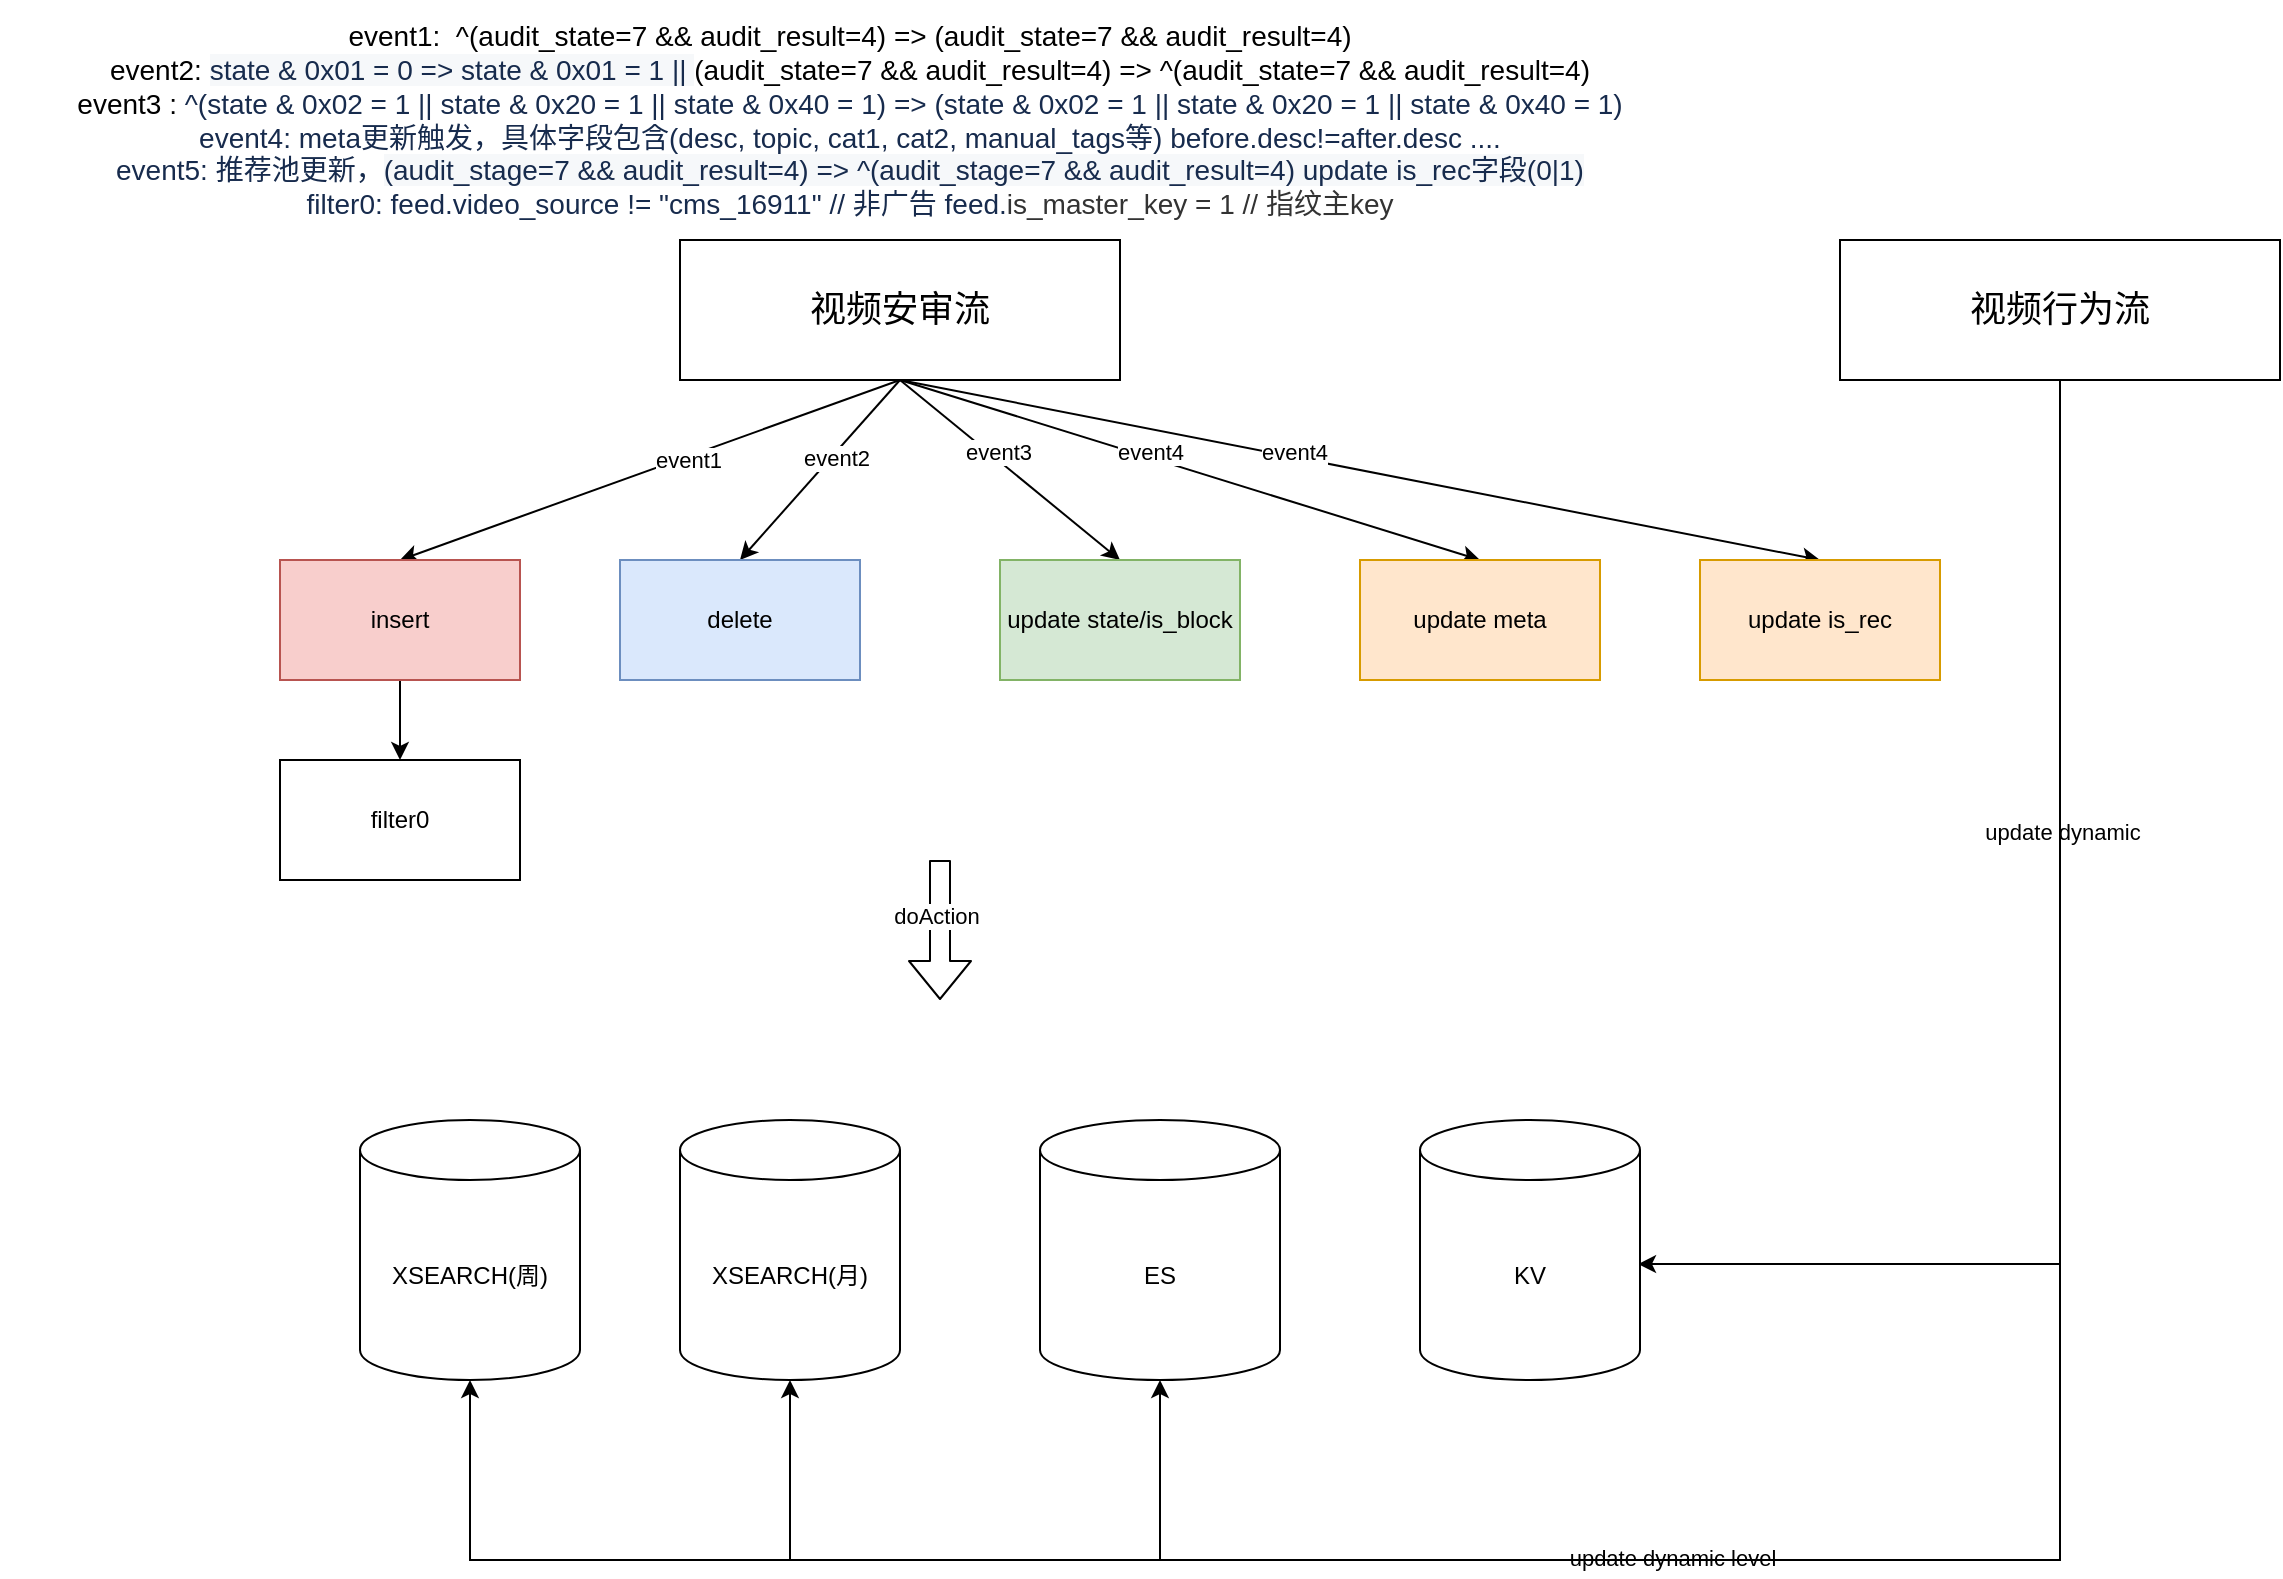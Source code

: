 <mxfile version="14.1.3" type="github">
  <diagram id="_KGdLCxIYCKf-Vqc58f2" name="Page-1">
    <mxGraphModel dx="2084" dy="2012" grid="1" gridSize="10" guides="1" tooltips="1" connect="1" arrows="1" fold="1" page="1" pageScale="1" pageWidth="827" pageHeight="1169" math="0" shadow="0">
      <root>
        <mxCell id="0" />
        <mxCell id="1" parent="0" />
        <mxCell id="E1HCFxRwRJt3zf8EPV6W-1" value="&lt;font style=&quot;font-size: 18px&quot;&gt;视频安审流&lt;/font&gt;" style="rounded=0;whiteSpace=wrap;html=1;" parent="1" vertex="1">
          <mxGeometry x="80" y="110" width="220" height="70" as="geometry" />
        </mxCell>
        <mxCell id="E1HCFxRwRJt3zf8EPV6W-45" value="" style="edgeStyle=orthogonalEdgeStyle;rounded=0;orthogonalLoop=1;jettySize=auto;html=1;entryX=0.991;entryY=0.554;entryDx=0;entryDy=0;entryPerimeter=0;exitX=0.5;exitY=1;exitDx=0;exitDy=0;" parent="1" source="E1HCFxRwRJt3zf8EPV6W-2" target="E1HCFxRwRJt3zf8EPV6W-14" edge="1">
          <mxGeometry relative="1" as="geometry">
            <mxPoint x="767" y="640" as="targetPoint" />
            <Array as="points">
              <mxPoint x="770" y="622" />
            </Array>
          </mxGeometry>
        </mxCell>
        <mxCell id="E1HCFxRwRJt3zf8EPV6W-46" value="update dynamic" style="edgeLabel;html=1;align=center;verticalAlign=middle;resizable=0;points=[];" parent="E1HCFxRwRJt3zf8EPV6W-45" vertex="1" connectable="0">
          <mxGeometry x="-0.309" y="1" relative="1" as="geometry">
            <mxPoint as="offset" />
          </mxGeometry>
        </mxCell>
        <mxCell id="E1HCFxRwRJt3zf8EPV6W-2" value="&lt;font style=&quot;font-size: 18px&quot;&gt;视频行为流&lt;/font&gt;" style="rounded=0;whiteSpace=wrap;html=1;" parent="1" vertex="1">
          <mxGeometry x="660" y="110" width="220" height="70" as="geometry" />
        </mxCell>
        <mxCell id="E1HCFxRwRJt3zf8EPV6W-3" value="" style="endArrow=classic;html=1;exitX=0.5;exitY=1;exitDx=0;exitDy=0;entryX=0.5;entryY=0;entryDx=0;entryDy=0;" parent="1" source="E1HCFxRwRJt3zf8EPV6W-1" target="E1HCFxRwRJt3zf8EPV6W-15" edge="1">
          <mxGeometry width="50" height="50" relative="1" as="geometry">
            <mxPoint x="390" y="450" as="sourcePoint" />
            <mxPoint y="330" as="targetPoint" />
          </mxGeometry>
        </mxCell>
        <mxCell id="E1HCFxRwRJt3zf8EPV6W-4" value="event1" style="edgeLabel;html=1;align=center;verticalAlign=middle;resizable=0;points=[];" parent="E1HCFxRwRJt3zf8EPV6W-3" vertex="1" connectable="0">
          <mxGeometry x="-0.145" y="2" relative="1" as="geometry">
            <mxPoint y="-1" as="offset" />
          </mxGeometry>
        </mxCell>
        <mxCell id="E1HCFxRwRJt3zf8EPV6W-5" value="" style="endArrow=classic;html=1;exitX=0.5;exitY=1;exitDx=0;exitDy=0;entryX=0.5;entryY=0;entryDx=0;entryDy=0;" parent="1" source="E1HCFxRwRJt3zf8EPV6W-1" target="E1HCFxRwRJt3zf8EPV6W-24" edge="1">
          <mxGeometry width="50" height="50" relative="1" as="geometry">
            <mxPoint x="160" y="260" as="sourcePoint" />
            <mxPoint x="110" y="330" as="targetPoint" />
          </mxGeometry>
        </mxCell>
        <mxCell id="E1HCFxRwRJt3zf8EPV6W-6" value="event2" style="edgeLabel;html=1;align=center;verticalAlign=middle;resizable=0;points=[];" parent="E1HCFxRwRJt3zf8EPV6W-5" vertex="1" connectable="0">
          <mxGeometry x="-0.145" y="2" relative="1" as="geometry">
            <mxPoint y="-1" as="offset" />
          </mxGeometry>
        </mxCell>
        <mxCell id="E1HCFxRwRJt3zf8EPV6W-7" value="" style="endArrow=classic;html=1;exitX=0.5;exitY=1;exitDx=0;exitDy=0;entryX=0.5;entryY=0;entryDx=0;entryDy=0;" parent="1" source="E1HCFxRwRJt3zf8EPV6W-1" target="E1HCFxRwRJt3zf8EPV6W-33" edge="1">
          <mxGeometry width="50" height="50" relative="1" as="geometry">
            <mxPoint x="160" y="260" as="sourcePoint" />
            <mxPoint x="230" y="330" as="targetPoint" />
          </mxGeometry>
        </mxCell>
        <mxCell id="E1HCFxRwRJt3zf8EPV6W-8" value="event3" style="edgeLabel;html=1;align=center;verticalAlign=middle;resizable=0;points=[];" parent="E1HCFxRwRJt3zf8EPV6W-7" vertex="1" connectable="0">
          <mxGeometry x="-0.145" y="2" relative="1" as="geometry">
            <mxPoint y="-1" as="offset" />
          </mxGeometry>
        </mxCell>
        <mxCell id="E1HCFxRwRJt3zf8EPV6W-9" value="" style="endArrow=classic;html=1;exitX=0.5;exitY=1;exitDx=0;exitDy=0;entryX=0.5;entryY=0;entryDx=0;entryDy=0;" parent="1" source="E1HCFxRwRJt3zf8EPV6W-1" target="E1HCFxRwRJt3zf8EPV6W-36" edge="1">
          <mxGeometry width="50" height="50" relative="1" as="geometry">
            <mxPoint x="160" y="260" as="sourcePoint" />
            <mxPoint x="560" y="320" as="targetPoint" />
          </mxGeometry>
        </mxCell>
        <mxCell id="E1HCFxRwRJt3zf8EPV6W-10" value="event4" style="edgeLabel;html=1;align=center;verticalAlign=middle;resizable=0;points=[];" parent="E1HCFxRwRJt3zf8EPV6W-9" vertex="1" connectable="0">
          <mxGeometry x="-0.145" y="2" relative="1" as="geometry">
            <mxPoint y="-1" as="offset" />
          </mxGeometry>
        </mxCell>
        <mxCell id="E1HCFxRwRJt3zf8EPV6W-11" value="&lt;font style=&quot;font-size: 14px&quot;&gt;event1:&amp;nbsp; ^(audit_state=7 &amp;amp;&amp;amp; audit_result=4) =&amp;gt; (audit_state=7 &amp;amp;&amp;amp; audit_result=4)&lt;br&gt;event2:&amp;nbsp;&lt;span style=&quot;color: rgb(23 , 43 , 77) ; text-align: left ; background-color: rgb(246 , 248 , 250)&quot;&gt;state &amp;amp; 0x01 = 0 =&amp;gt; state &amp;amp; 0x01 = 1 ||&amp;nbsp;&lt;/span&gt;(audit_state=7 &amp;amp;&amp;amp; audit_result=4) =&amp;gt; ^(audit_state=7 &amp;amp;&amp;amp; audit_result=4)&lt;br&gt;event3 :&amp;nbsp;&lt;span style=&quot;background-color: rgb(255 , 255 , 255) ; color: rgb(23 , 43 , 77) ; font-family: , , &amp;#34;segoe ui&amp;#34; , &amp;#34;roboto&amp;#34; , &amp;#34;oxygen&amp;#34; , &amp;#34;ubuntu&amp;#34; , &amp;#34;fira sans&amp;#34; , &amp;#34;droid sans&amp;#34; , &amp;#34;helvetica neue&amp;#34; , sans-serif ; text-align: left&quot;&gt;^(state &amp;amp; 0x02 = 1 || state &amp;amp; 0x20 = 1 || state &amp;amp; 0x40 = 1) =&amp;gt;&amp;nbsp;&lt;/span&gt;&lt;span style=&quot;background-color: rgb(255 , 255 , 255) ; color: rgb(23 , 43 , 77) ; font-family: , , &amp;#34;segoe ui&amp;#34; , &amp;#34;roboto&amp;#34; , &amp;#34;oxygen&amp;#34; , &amp;#34;ubuntu&amp;#34; , &amp;#34;fira sans&amp;#34; , &amp;#34;droid sans&amp;#34; , &amp;#34;helvetica neue&amp;#34; , sans-serif ; text-align: left&quot;&gt;(state &amp;amp; 0x02 = 1 || state &amp;amp; 0x20 = 1 || state &amp;amp; 0x40 = 1)&lt;br&gt;&lt;/span&gt;&lt;span style=&quot;background-color: rgb(255 , 255 , 255) ; color: rgb(23 , 43 , 77) ; font-family: , , &amp;#34;segoe ui&amp;#34; , &amp;#34;roboto&amp;#34; , &amp;#34;oxygen&amp;#34; , &amp;#34;ubuntu&amp;#34; , &amp;#34;fira sans&amp;#34; , &amp;#34;droid sans&amp;#34; , &amp;#34;helvetica neue&amp;#34; , sans-serif ; text-align: left&quot;&gt;event4: meta更新触发，具体字段包含(&lt;/span&gt;&lt;span style=&quot;color: rgb(23 , 43 , 77) ; font-family: , , &amp;#34;segoe ui&amp;#34; , &amp;#34;roboto&amp;#34; , &amp;#34;oxygen&amp;#34; , &amp;#34;ubuntu&amp;#34; , &amp;#34;fira sans&amp;#34; , &amp;#34;droid sans&amp;#34; , &amp;#34;helvetica neue&amp;#34; , sans-serif ; background-color: rgb(255 , 255 , 255)&quot;&gt;desc, topic, cat1, cat2, manual_tags&lt;/span&gt;&lt;span style=&quot;background-color: rgb(255 , 255 , 255) ; color: rgb(23 , 43 , 77) ; font-family: , , &amp;#34;segoe ui&amp;#34; , &amp;#34;roboto&amp;#34; , &amp;#34;oxygen&amp;#34; , &amp;#34;ubuntu&amp;#34; , &amp;#34;fira sans&amp;#34; , &amp;#34;droid sans&amp;#34; , &amp;#34;helvetica neue&amp;#34; , sans-serif ; text-align: left&quot;&gt;等) before.desc!=after.desc ....&lt;br&gt;&lt;/span&gt;&lt;span style=&quot;background-color: rgb(255 , 255 , 255) ; color: rgb(23 , 43 , 77) ; text-align: left&quot;&gt;event5: 推荐池更新，&lt;/span&gt;&lt;span style=&quot;color: rgb(23 , 43 , 77) ; font-family: , , &amp;#34;segoe ui&amp;#34; , &amp;#34;roboto&amp;#34; , &amp;#34;oxygen&amp;#34; , &amp;#34;ubuntu&amp;#34; , &amp;#34;fira sans&amp;#34; , &amp;#34;droid sans&amp;#34; , &amp;#34;helvetica neue&amp;#34; , sans-serif ; text-align: left ; background-color: rgb(246 , 248 , 250)&quot;&gt;(audit_stage=7 &amp;amp;&amp;amp; audit_result=4) =&amp;gt; ^(audit_stage=7 &amp;amp;&amp;amp; audit_result=4) update is_rec字段(0|1)&lt;/span&gt;&lt;span style=&quot;background-color: rgb(255 , 255 , 255) ; color: rgb(23 , 43 , 77) ; font-family: , , &amp;#34;segoe ui&amp;#34; , &amp;#34;roboto&amp;#34; , &amp;#34;oxygen&amp;#34; , &amp;#34;ubuntu&amp;#34; , &amp;#34;fira sans&amp;#34; , &amp;#34;droid sans&amp;#34; , &amp;#34;helvetica neue&amp;#34; , sans-serif ; text-align: left&quot;&gt;&lt;br&gt;filter0:&amp;nbsp;&lt;/span&gt;&lt;span style=&quot;background-color: rgb(255 , 255 , 255) ; color: rgb(23 , 43 , 77) ; font-family: , , &amp;#34;segoe ui&amp;#34; , &amp;#34;roboto&amp;#34; , &amp;#34;oxygen&amp;#34; , &amp;#34;ubuntu&amp;#34; , &amp;#34;fira sans&amp;#34; , &amp;#34;droid sans&amp;#34; , &amp;#34;helvetica neue&amp;#34; , sans-serif ; text-align: left&quot;&gt;feed.video_source&amp;nbsp;!= &quot;cms_16911&quot;&amp;nbsp;// 非广告&amp;nbsp;&lt;/span&gt;&lt;span style=&quot;background-color: rgb(255 , 255 , 255) ; color: rgb(23 , 43 , 77) ; font-family: , , &amp;#34;segoe ui&amp;#34; , &amp;#34;roboto&amp;#34; , &amp;#34;oxygen&amp;#34; , &amp;#34;ubuntu&amp;#34; , &amp;#34;fira sans&amp;#34; , &amp;#34;droid sans&amp;#34; , &amp;#34;helvetica neue&amp;#34; , sans-serif ; text-align: left&quot;&gt;feed.&lt;/span&gt;&lt;span style=&quot;font-family: , , &amp;#34;segoe ui&amp;#34; , &amp;#34;roboto&amp;#34; , &amp;#34;oxygen&amp;#34; , &amp;#34;ubuntu&amp;#34; , &amp;#34;fira sans&amp;#34; , &amp;#34;droid sans&amp;#34; , &amp;#34;helvetica neue&amp;#34; , sans-serif ; text-align: left ; margin: 0px ; color: rgb(51 , 51 , 51)&quot;&gt;is_master_key = 1&amp;nbsp;// 指纹主key&lt;/span&gt;&lt;span style=&quot;background-color: rgb(255 , 255 , 255) ; color: rgb(23 , 43 , 77) ; font-family: , , &amp;#34;segoe ui&amp;#34; , &amp;#34;roboto&amp;#34; , &amp;#34;oxygen&amp;#34; , &amp;#34;ubuntu&amp;#34; , &amp;#34;fira sans&amp;#34; , &amp;#34;droid sans&amp;#34; , &amp;#34;helvetica neue&amp;#34; , sans-serif ; text-align: left&quot;&gt;&lt;br&gt;&lt;/span&gt;&lt;/font&gt;" style="text;html=1;strokeColor=none;fillColor=none;align=center;verticalAlign=middle;whiteSpace=wrap;rounded=0;" parent="1" vertex="1">
          <mxGeometry x="-260" y="-10" width="850" height="120" as="geometry" />
        </mxCell>
        <mxCell id="E1HCFxRwRJt3zf8EPV6W-12" value="XSEARCH(周)" style="shape=cylinder3;whiteSpace=wrap;html=1;boundedLbl=1;backgroundOutline=1;size=15;" parent="1" vertex="1">
          <mxGeometry x="-80" y="550" width="110" height="130" as="geometry" />
        </mxCell>
        <mxCell id="E1HCFxRwRJt3zf8EPV6W-13" value="ES" style="shape=cylinder3;whiteSpace=wrap;html=1;boundedLbl=1;backgroundOutline=1;size=15;" parent="1" vertex="1">
          <mxGeometry x="260" y="550" width="120" height="130" as="geometry" />
        </mxCell>
        <mxCell id="E1HCFxRwRJt3zf8EPV6W-14" value="KV" style="shape=cylinder3;whiteSpace=wrap;html=1;boundedLbl=1;backgroundOutline=1;size=15;" parent="1" vertex="1">
          <mxGeometry x="450" y="550" width="110" height="130" as="geometry" />
        </mxCell>
        <mxCell id="E1HCFxRwRJt3zf8EPV6W-57" value="" style="edgeStyle=orthogonalEdgeStyle;rounded=0;orthogonalLoop=1;jettySize=auto;html=1;" parent="1" source="E1HCFxRwRJt3zf8EPV6W-15" target="E1HCFxRwRJt3zf8EPV6W-56" edge="1">
          <mxGeometry relative="1" as="geometry" />
        </mxCell>
        <mxCell id="E1HCFxRwRJt3zf8EPV6W-15" value="insert" style="rounded=0;whiteSpace=wrap;html=1;fillColor=#f8cecc;strokeColor=#b85450;" parent="1" vertex="1">
          <mxGeometry x="-120" y="270" width="120" height="60" as="geometry" />
        </mxCell>
        <mxCell id="E1HCFxRwRJt3zf8EPV6W-23" value="XSEARCH(月)" style="shape=cylinder3;whiteSpace=wrap;html=1;boundedLbl=1;backgroundOutline=1;size=15;" parent="1" vertex="1">
          <mxGeometry x="80" y="550" width="110" height="130" as="geometry" />
        </mxCell>
        <mxCell id="E1HCFxRwRJt3zf8EPV6W-24" value="delete" style="rounded=0;whiteSpace=wrap;html=1;fillColor=#dae8fc;strokeColor=#6c8ebf;" parent="1" vertex="1">
          <mxGeometry x="50" y="270" width="120" height="60" as="geometry" />
        </mxCell>
        <mxCell id="E1HCFxRwRJt3zf8EPV6W-33" value="update state/is_block" style="rounded=0;whiteSpace=wrap;html=1;fillColor=#d5e8d4;strokeColor=#82b366;" parent="1" vertex="1">
          <mxGeometry x="240" y="270" width="120" height="60" as="geometry" />
        </mxCell>
        <mxCell id="E1HCFxRwRJt3zf8EPV6W-36" value="update meta" style="rounded=0;whiteSpace=wrap;html=1;fillColor=#ffe6cc;strokeColor=#d79b00;" parent="1" vertex="1">
          <mxGeometry x="420" y="270" width="120" height="60" as="geometry" />
        </mxCell>
        <mxCell id="E1HCFxRwRJt3zf8EPV6W-42" value="" style="shape=flexArrow;endArrow=classic;html=1;" parent="1" edge="1">
          <mxGeometry width="50" height="50" relative="1" as="geometry">
            <mxPoint x="210" y="420" as="sourcePoint" />
            <mxPoint x="210" y="490" as="targetPoint" />
          </mxGeometry>
        </mxCell>
        <mxCell id="E1HCFxRwRJt3zf8EPV6W-43" value="doAction" style="edgeLabel;html=1;align=center;verticalAlign=middle;resizable=0;points=[];" parent="E1HCFxRwRJt3zf8EPV6W-42" vertex="1" connectable="0">
          <mxGeometry x="-0.2" y="-2" relative="1" as="geometry">
            <mxPoint as="offset" />
          </mxGeometry>
        </mxCell>
        <mxCell id="E1HCFxRwRJt3zf8EPV6W-50" value="" style="edgeStyle=orthogonalEdgeStyle;rounded=0;orthogonalLoop=1;jettySize=auto;html=1;entryX=0.5;entryY=1;entryDx=0;entryDy=0;entryPerimeter=0;exitX=0.5;exitY=1;exitDx=0;exitDy=0;" parent="1" source="E1HCFxRwRJt3zf8EPV6W-2" target="E1HCFxRwRJt3zf8EPV6W-13" edge="1">
          <mxGeometry relative="1" as="geometry">
            <mxPoint x="780" y="190" as="sourcePoint" />
            <mxPoint x="569.01" y="632.02" as="targetPoint" />
            <Array as="points">
              <mxPoint x="770" y="770" />
              <mxPoint x="320" y="770" />
            </Array>
          </mxGeometry>
        </mxCell>
        <mxCell id="E1HCFxRwRJt3zf8EPV6W-52" value="update dynamic level" style="edgeLabel;html=1;align=center;verticalAlign=middle;resizable=0;points=[];" parent="E1HCFxRwRJt3zf8EPV6W-50" vertex="1" connectable="0">
          <mxGeometry x="0.388" y="-1" relative="1" as="geometry">
            <mxPoint as="offset" />
          </mxGeometry>
        </mxCell>
        <mxCell id="E1HCFxRwRJt3zf8EPV6W-53" value="" style="edgeStyle=orthogonalEdgeStyle;rounded=0;orthogonalLoop=1;jettySize=auto;html=1;entryX=0.5;entryY=1;entryDx=0;entryDy=0;entryPerimeter=0;exitX=0.5;exitY=1;exitDx=0;exitDy=0;" parent="1" source="E1HCFxRwRJt3zf8EPV6W-2" target="E1HCFxRwRJt3zf8EPV6W-23" edge="1">
          <mxGeometry relative="1" as="geometry">
            <mxPoint x="780" y="190" as="sourcePoint" />
            <mxPoint x="330" y="690" as="targetPoint" />
            <Array as="points">
              <mxPoint x="770" y="770" />
              <mxPoint x="135" y="770" />
            </Array>
          </mxGeometry>
        </mxCell>
        <mxCell id="E1HCFxRwRJt3zf8EPV6W-55" value="" style="edgeStyle=orthogonalEdgeStyle;rounded=0;orthogonalLoop=1;jettySize=auto;html=1;entryX=0.5;entryY=1;entryDx=0;entryDy=0;entryPerimeter=0;exitX=0.5;exitY=1;exitDx=0;exitDy=0;" parent="1" source="E1HCFxRwRJt3zf8EPV6W-2" target="E1HCFxRwRJt3zf8EPV6W-12" edge="1">
          <mxGeometry relative="1" as="geometry">
            <mxPoint x="790" y="200" as="sourcePoint" />
            <mxPoint x="145" y="690" as="targetPoint" />
            <Array as="points">
              <mxPoint x="770" y="770" />
              <mxPoint x="-25" y="770" />
            </Array>
          </mxGeometry>
        </mxCell>
        <mxCell id="E1HCFxRwRJt3zf8EPV6W-56" value="filter0" style="rounded=0;whiteSpace=wrap;html=1;" parent="1" vertex="1">
          <mxGeometry x="-120" y="370" width="120" height="60" as="geometry" />
        </mxCell>
        <mxCell id="O8VFlYrJ1XJGqXYemuZM-1" value="" style="endArrow=classic;html=1;exitX=0.5;exitY=1;exitDx=0;exitDy=0;entryX=0.5;entryY=0;entryDx=0;entryDy=0;" edge="1" parent="1" source="E1HCFxRwRJt3zf8EPV6W-1" target="O8VFlYrJ1XJGqXYemuZM-3">
          <mxGeometry width="50" height="50" relative="1" as="geometry">
            <mxPoint x="200" y="190" as="sourcePoint" />
            <mxPoint x="630" y="270" as="targetPoint" />
          </mxGeometry>
        </mxCell>
        <mxCell id="O8VFlYrJ1XJGqXYemuZM-2" value="event4" style="edgeLabel;html=1;align=center;verticalAlign=middle;resizable=0;points=[];" vertex="1" connectable="0" parent="O8VFlYrJ1XJGqXYemuZM-1">
          <mxGeometry x="-0.145" y="2" relative="1" as="geometry">
            <mxPoint y="-1" as="offset" />
          </mxGeometry>
        </mxCell>
        <mxCell id="O8VFlYrJ1XJGqXYemuZM-3" value="update is_rec" style="rounded=0;whiteSpace=wrap;html=1;fillColor=#ffe6cc;strokeColor=#d79b00;" vertex="1" parent="1">
          <mxGeometry x="590" y="270" width="120" height="60" as="geometry" />
        </mxCell>
      </root>
    </mxGraphModel>
  </diagram>
</mxfile>

